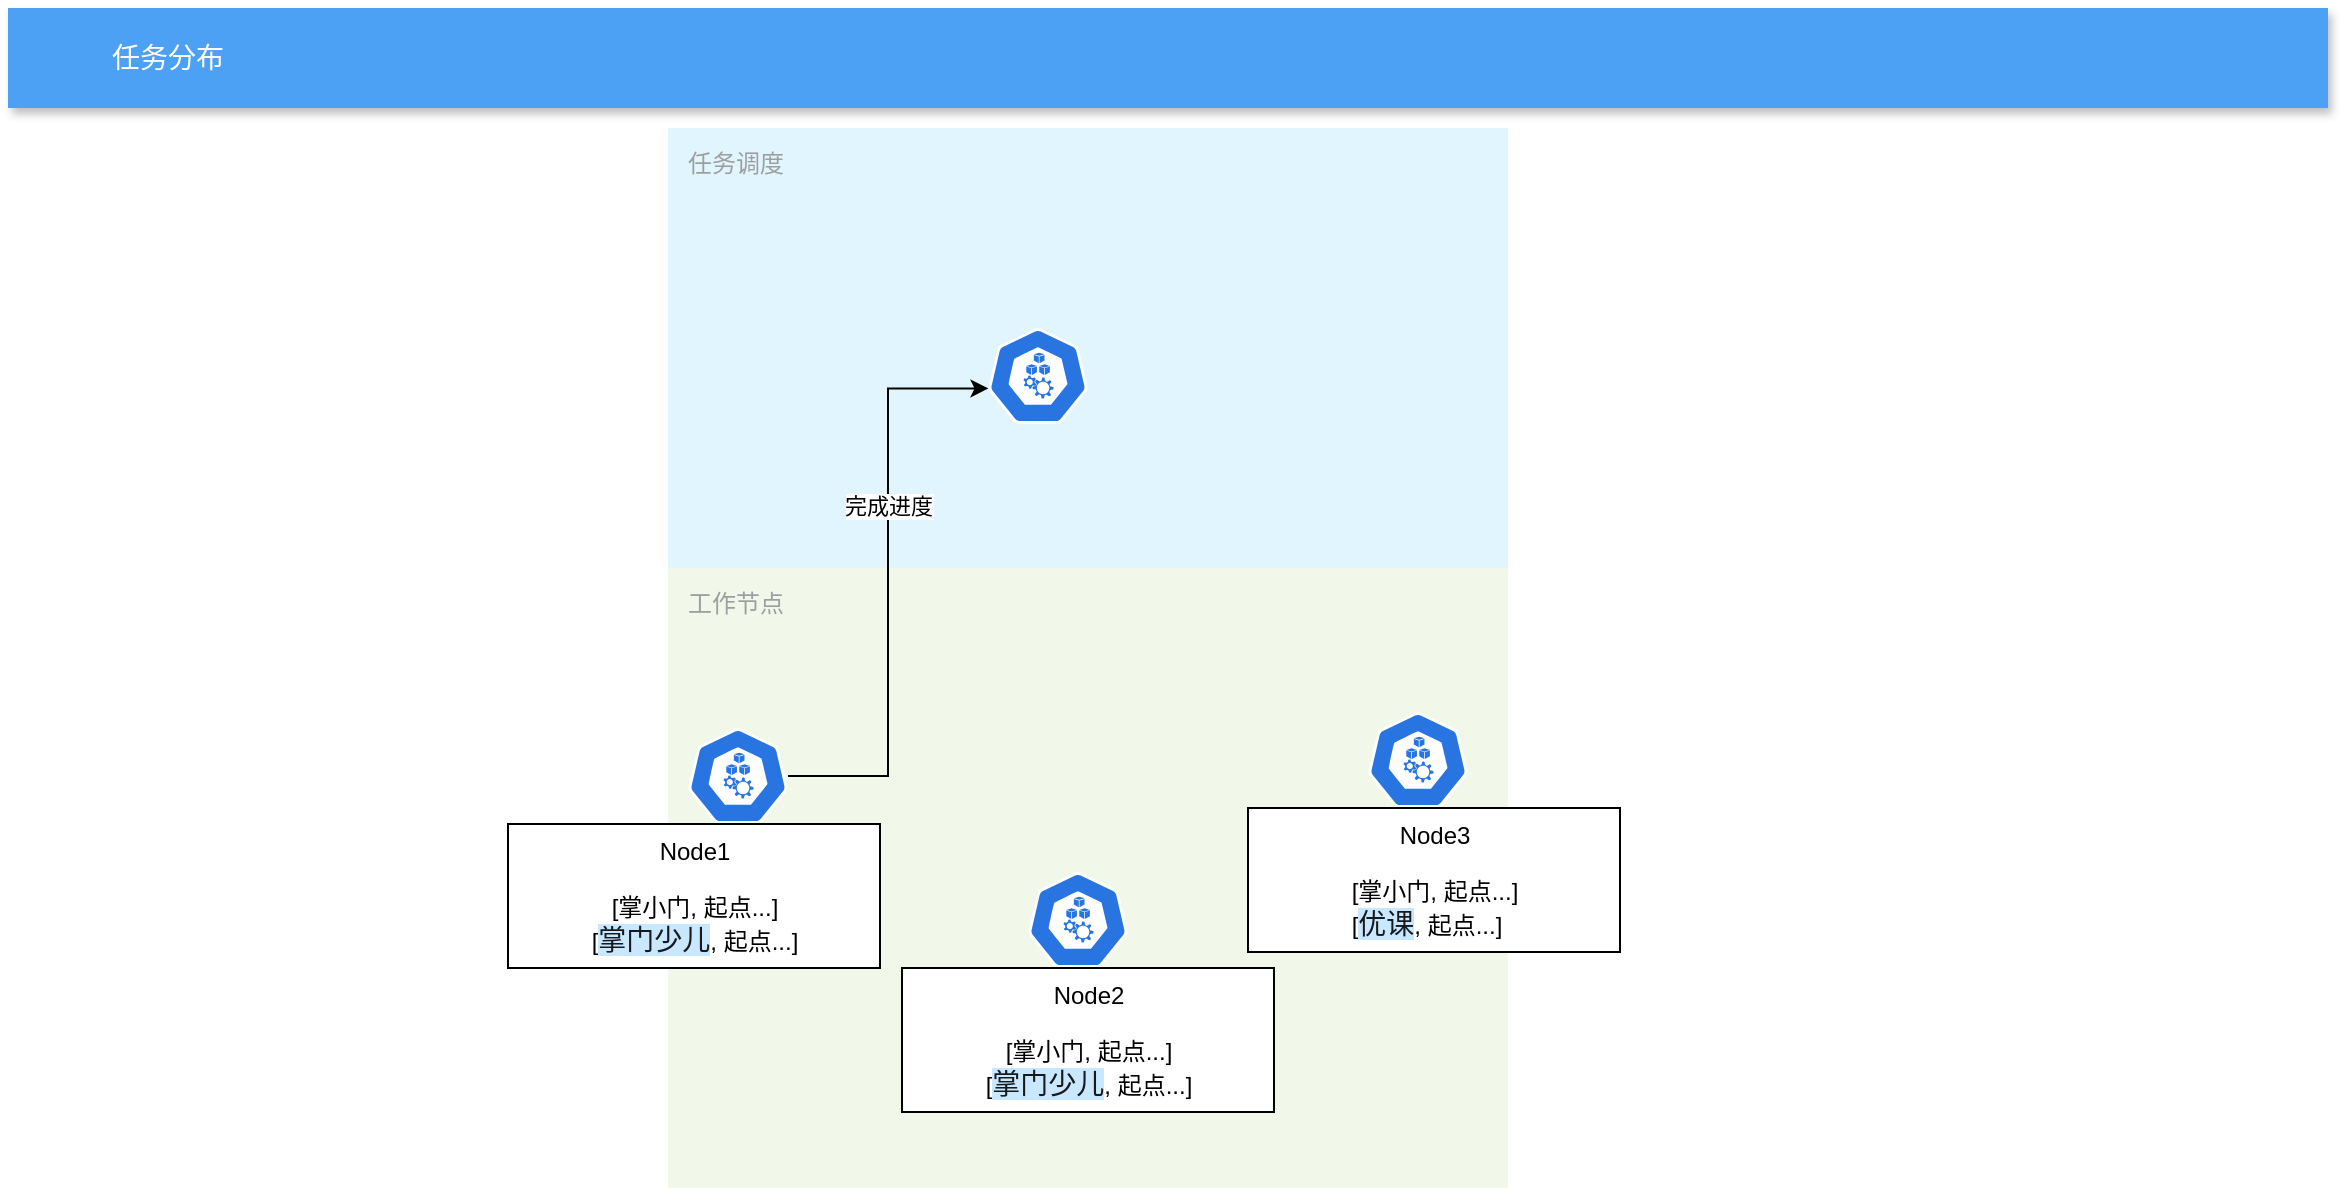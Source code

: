 <mxfile version="14.8.5" type="github">
  <diagram id="f106602c-feb2-e66a-4537-3a34d633f6aa" name="Page-1">
    <mxGraphModel dx="1022" dy="483" grid="1" gridSize="10" guides="1" tooltips="1" connect="1" arrows="1" fold="1" page="1" pageScale="1" pageWidth="1169" pageHeight="827" background="#ffffff" math="0" shadow="0">
      <root>
        <mxCell id="0" />
        <mxCell id="1" parent="0" />
        <mxCell id="14" value="" style="fillColor=#F6F6F6;strokeColor=none;shadow=0;gradientColor=none;fontSize=14;align=left;spacing=10;fontColor=#717171;9E9E9E;verticalAlign=top;spacingTop=-4;fontStyle=0;spacingLeft=40;html=1;" parent="1" vertex="1">
          <mxGeometry x="450" y="100" width="420" height="430" as="geometry" />
        </mxCell>
        <mxCell id="711" value="任务调度" style="rounded=1;absoluteArcSize=1;arcSize=2;html=1;strokeColor=none;gradientColor=none;shadow=0;dashed=0;strokeColor=none;fontSize=12;fontColor=#9E9E9E;align=left;verticalAlign=top;spacing=10;spacingTop=-4;fillColor=#E1F5FE;" parent="1" vertex="1">
          <mxGeometry x="450" y="100" width="420" height="220" as="geometry" />
        </mxCell>
        <mxCell id="2" value="任务分布" style="fillColor=#4DA1F5;strokeColor=none;shadow=1;gradientColor=none;fontSize=14;align=left;spacingLeft=50;fontColor=#ffffff;html=1;" parent="1" vertex="1">
          <mxGeometry x="120" y="40" width="1160" height="50" as="geometry" />
        </mxCell>
        <mxCell id="G245-s3OqqWEg4Bqu4Ok-725" value="" style="html=1;fillColor=#5184F3;strokeColor=none;verticalAlign=top;labelPosition=center;verticalLabelPosition=bottom;align=center;spacingTop=-6;fontSize=11;fontStyle=1;fontColor=#999999;shape=mxgraph.gcp2.hexIcon;prIcon=cloud_run" parent="1" vertex="1">
          <mxGeometry x="490" y="414" width="66" height="58.5" as="geometry" />
        </mxCell>
        <mxCell id="G245-s3OqqWEg4Bqu4Ok-726" value="Cloud Run" style="html=1;fillColor=#5184F3;strokeColor=none;verticalAlign=top;labelPosition=center;verticalLabelPosition=bottom;align=center;spacingTop=-6;fontSize=11;fontStyle=1;fontColor=#999999;shape=mxgraph.gcp2.hexIcon;prIcon=cloud_run" parent="1" vertex="1">
          <mxGeometry x="490" y="440" width="66" height="58.5" as="geometry" />
        </mxCell>
        <mxCell id="707" value="工作节点" style="rounded=1;absoluteArcSize=1;arcSize=2;html=1;strokeColor=none;gradientColor=none;shadow=0;dashed=0;strokeColor=none;fontSize=12;fontColor=#9E9E9E;align=left;verticalAlign=top;spacing=10;spacingTop=-4;fillColor=#F1F8E9;" parent="1" vertex="1">
          <mxGeometry x="450" y="320" width="420" height="310" as="geometry" />
        </mxCell>
        <mxCell id="gPTjRsy-_DEs5H1v9Zhw-724" style="edgeStyle=orthogonalEdgeStyle;rounded=0;orthogonalLoop=1;jettySize=auto;html=1;entryX=0.005;entryY=0.63;entryDx=0;entryDy=0;entryPerimeter=0;" parent="1" source="0b8x4ibgRGntB2Tg0Yww-722" target="gPTjRsy-_DEs5H1v9Zhw-719" edge="1">
          <mxGeometry relative="1" as="geometry" />
        </mxCell>
        <mxCell id="gPTjRsy-_DEs5H1v9Zhw-725" value="完成进度" style="edgeLabel;html=1;align=center;verticalAlign=middle;resizable=0;points=[];" parent="gPTjRsy-_DEs5H1v9Zhw-724" vertex="1" connectable="0">
          <mxGeometry x="0.258" y="1" relative="1" as="geometry">
            <mxPoint x="1" as="offset" />
          </mxGeometry>
        </mxCell>
        <mxCell id="0b8x4ibgRGntB2Tg0Yww-722" value="" style="html=1;dashed=0;whitespace=wrap;fillColor=#2875E2;strokeColor=#ffffff;points=[[0.005,0.63,0],[0.1,0.2,0],[0.9,0.2,0],[0.5,0,0],[0.995,0.63,0],[0.72,0.99,0],[0.5,1,0],[0.28,0.99,0]];shape=mxgraph.kubernetes.icon;prIcon=node" parent="1" vertex="1">
          <mxGeometry x="460" y="400" width="50" height="48" as="geometry" />
        </mxCell>
        <mxCell id="0b8x4ibgRGntB2Tg0Yww-723" value="" style="html=1;dashed=0;whitespace=wrap;fillColor=#2875E2;strokeColor=#ffffff;points=[[0.005,0.63,0],[0.1,0.2,0],[0.9,0.2,0],[0.5,0,0],[0.995,0.63,0],[0.72,0.99,0],[0.5,1,0],[0.28,0.99,0]];shape=mxgraph.kubernetes.icon;prIcon=node" parent="1" vertex="1">
          <mxGeometry x="630" y="472" width="50" height="48" as="geometry" />
        </mxCell>
        <mxCell id="0b8x4ibgRGntB2Tg0Yww-724" value="" style="html=1;dashed=0;whitespace=wrap;fillColor=#2875E2;strokeColor=#ffffff;points=[[0.005,0.63,0],[0.1,0.2,0],[0.9,0.2,0],[0.5,0,0],[0.995,0.63,0],[0.72,0.99,0],[0.5,1,0],[0.28,0.99,0]];shape=mxgraph.kubernetes.icon;prIcon=node" parent="1" vertex="1">
          <mxGeometry x="800" y="392" width="50" height="48" as="geometry" />
        </mxCell>
        <mxCell id="gPTjRsy-_DEs5H1v9Zhw-719" value="" style="html=1;dashed=0;whitespace=wrap;fillColor=#2875E2;strokeColor=#ffffff;points=[[0.005,0.63,0],[0.1,0.2,0],[0.9,0.2,0],[0.5,0,0],[0.995,0.63,0],[0.72,0.99,0],[0.5,1,0],[0.28,0.99,0]];shape=mxgraph.kubernetes.icon;prIcon=node" parent="1" vertex="1">
          <mxGeometry x="610" y="200" width="50" height="48" as="geometry" />
        </mxCell>
        <mxCell id="gPTjRsy-_DEs5H1v9Zhw-720" value="Node1&lt;br&gt;&lt;br&gt;[掌小门, 起点...]&lt;br&gt;[&lt;span style=&quot;color: rgb(23 , 26 , 29) ; font-family: &amp;#34;microsoft yahei&amp;#34; , &amp;#34;segoe ui&amp;#34; , , &amp;#34;roboto&amp;#34; , &amp;#34;droid sans&amp;#34; , &amp;#34;helvetica neue&amp;#34; , sans-serif , &amp;#34;tahoma&amp;#34; , &amp;#34;segoe ui symbolmyanmar text&amp;#34; , ; font-size: 14px ; text-align: left ; background-color: rgb(201 , 231 , 255)&quot;&gt;掌门少儿&lt;/span&gt;, 起点...]" style="html=1;align=center;verticalAlign=middle;rounded=0;absoluteArcSize=1;arcSize=10;dashed=0;" parent="1" vertex="1">
          <mxGeometry x="370" y="448" width="186" height="72" as="geometry" />
        </mxCell>
        <mxCell id="gPTjRsy-_DEs5H1v9Zhw-722" value="Node2&lt;br&gt;&lt;br&gt;[掌小门, 起点...]&lt;br&gt;[&lt;span style=&quot;color: rgb(23 , 26 , 29) ; font-family: &amp;#34;microsoft yahei&amp;#34; , &amp;#34;segoe ui&amp;#34; , , &amp;#34;roboto&amp;#34; , &amp;#34;droid sans&amp;#34; , &amp;#34;helvetica neue&amp;#34; , sans-serif , &amp;#34;tahoma&amp;#34; , &amp;#34;segoe ui symbolmyanmar text&amp;#34; , ; font-size: 14px ; text-align: left ; background-color: rgb(201 , 231 , 255)&quot;&gt;掌门少儿&lt;/span&gt;, 起点...]" style="html=1;align=center;verticalAlign=middle;rounded=0;absoluteArcSize=1;arcSize=10;dashed=0;" parent="1" vertex="1">
          <mxGeometry x="567" y="520" width="186" height="72" as="geometry" />
        </mxCell>
        <mxCell id="gPTjRsy-_DEs5H1v9Zhw-723" value="Node3&lt;br&gt;&lt;br&gt;[掌小门, 起点...]&lt;br&gt;&lt;div style=&quot;text-align: left&quot;&gt;&lt;span&gt;[&lt;/span&gt;&lt;font color=&quot;#171a1d&quot;&gt;&lt;span style=&quot;font-size: 14px ; background-color: rgb(201 , 231 , 255)&quot;&gt;优课&lt;/span&gt;&lt;/font&gt;&lt;span&gt;, 起点...]&lt;/span&gt;&lt;/div&gt;" style="html=1;align=center;verticalAlign=middle;rounded=0;absoluteArcSize=1;arcSize=10;dashed=0;" parent="1" vertex="1">
          <mxGeometry x="740" y="440" width="186" height="72" as="geometry" />
        </mxCell>
      </root>
    </mxGraphModel>
  </diagram>
</mxfile>
